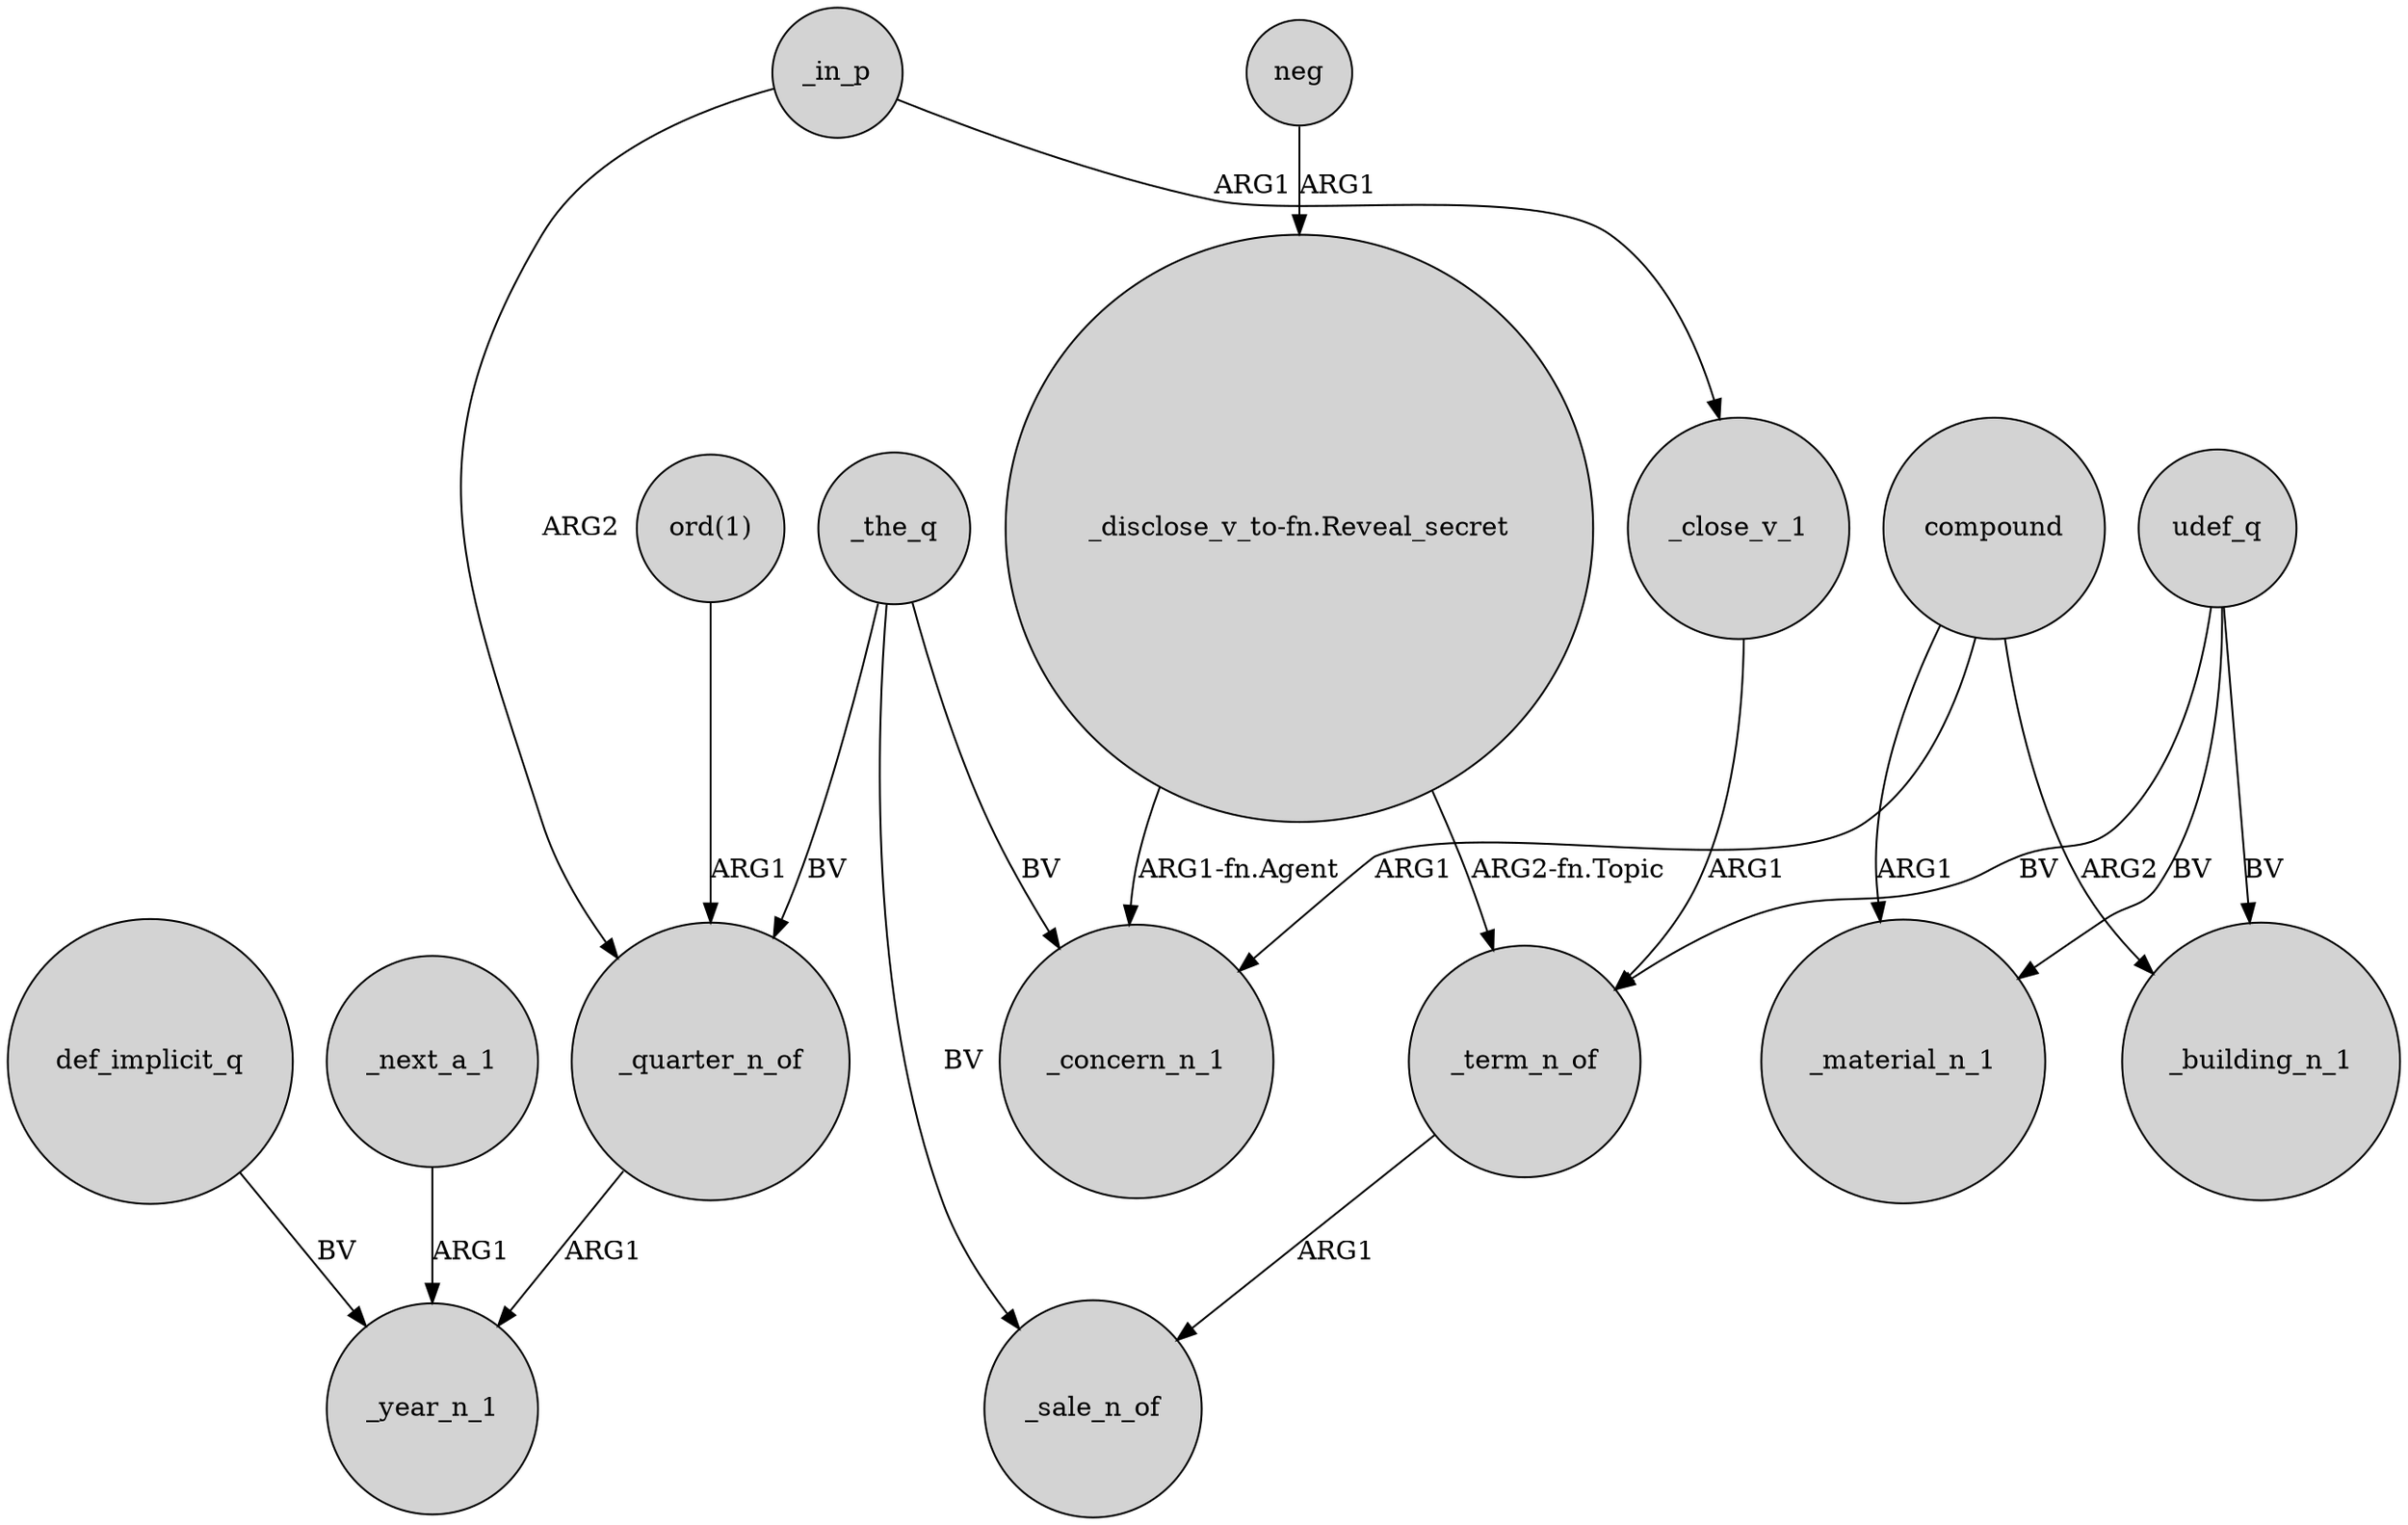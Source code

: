 digraph {
	node [shape=circle style=filled]
	_close_v_1 -> _term_n_of [label=ARG1]
	_quarter_n_of -> _year_n_1 [label=ARG1]
	udef_q -> _building_n_1 [label=BV]
	def_implicit_q -> _year_n_1 [label=BV]
	"_disclose_v_to-fn.Reveal_secret" -> _term_n_of [label="ARG2-fn.Topic"]
	compound -> _material_n_1 [label=ARG1]
	neg -> "_disclose_v_to-fn.Reveal_secret" [label=ARG1]
	"_disclose_v_to-fn.Reveal_secret" -> _concern_n_1 [label="ARG1-fn.Agent"]
	_the_q -> _concern_n_1 [label=BV]
	_term_n_of -> _sale_n_of [label=ARG1]
	_in_p -> _quarter_n_of [label=ARG2]
	_the_q -> _sale_n_of [label=BV]
	"ord(1)" -> _quarter_n_of [label=ARG1]
	_next_a_1 -> _year_n_1 [label=ARG1]
	udef_q -> _term_n_of [label=BV]
	_the_q -> _quarter_n_of [label=BV]
	_in_p -> _close_v_1 [label=ARG1]
	compound -> _concern_n_1 [label=ARG1]
	udef_q -> _material_n_1 [label=BV]
	compound -> _building_n_1 [label=ARG2]
}

